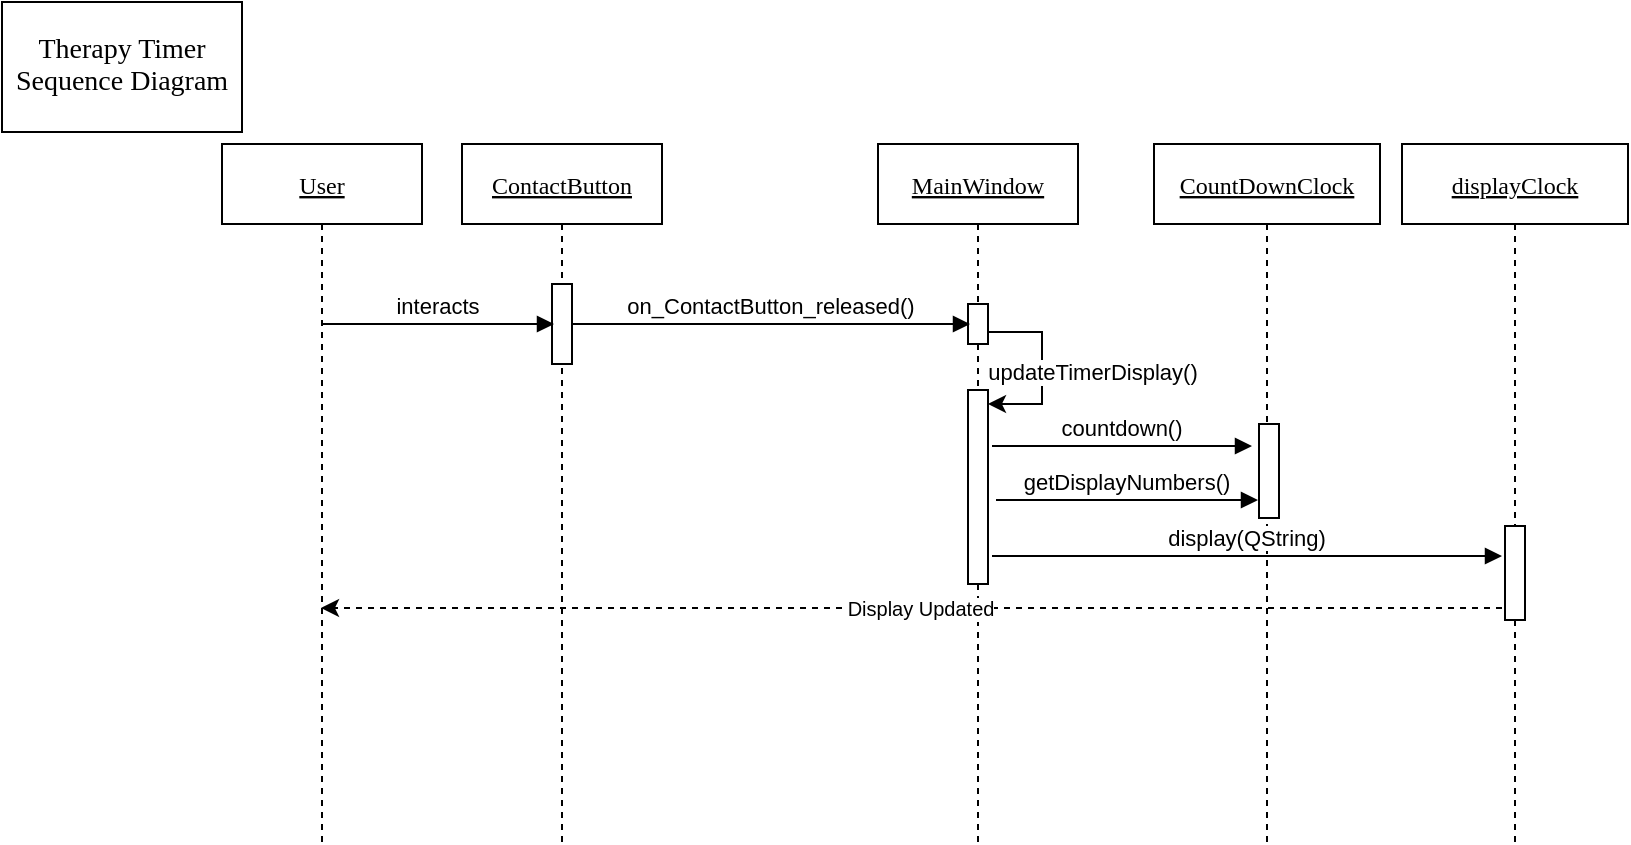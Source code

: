 <mxfile version="15.9.4" type="device"><diagram id="kgpKYQtTHZ0yAKxKKP6v" name="Page-1"><mxGraphModel dx="1422" dy="780" grid="1" gridSize="10" guides="1" tooltips="1" connect="1" arrows="1" fold="1" page="1" pageScale="1" pageWidth="850" pageHeight="600" math="0" shadow="0"><root><mxCell id="0"/><mxCell id="1" parent="0"/><mxCell id="trKtoHX_97DNH4zdL8Hl-4" value="User" style="shape=umlLifeline;perimeter=lifelinePerimeter;container=1;collapsible=0;recursiveResize=0;rounded=0;shadow=0;strokeWidth=1;fontStyle=4;fontFamily=Verdana;" parent="1" vertex="1"><mxGeometry x="120" y="91" width="100" height="349" as="geometry"/></mxCell><mxCell id="trKtoHX_97DNH4zdL8Hl-5" value="ContactButton" style="shape=umlLifeline;perimeter=lifelinePerimeter;container=1;collapsible=0;recursiveResize=0;rounded=0;shadow=0;strokeWidth=1;fontStyle=4;fontFamily=Verdana;" parent="1" vertex="1"><mxGeometry x="240" y="91" width="100" height="349" as="geometry"/></mxCell><mxCell id="trKtoHX_97DNH4zdL8Hl-6" value="" style="points=[];perimeter=orthogonalPerimeter;rounded=0;shadow=0;strokeWidth=1;fillColor=#FFFFFF;" parent="trKtoHX_97DNH4zdL8Hl-5" vertex="1"><mxGeometry x="45" y="70" width="10" height="40" as="geometry"/></mxCell><mxCell id="trKtoHX_97DNH4zdL8Hl-8" value="interacts" style="verticalAlign=bottom;endArrow=block;shadow=0;strokeWidth=1;entryX=0.1;entryY=0.5;entryDx=0;entryDy=0;entryPerimeter=0;" parent="1" target="trKtoHX_97DNH4zdL8Hl-6" edge="1"><mxGeometry relative="1" as="geometry"><mxPoint x="170" y="181" as="sourcePoint"/><mxPoint x="336" y="171" as="targetPoint"/></mxGeometry></mxCell><mxCell id="trKtoHX_97DNH4zdL8Hl-9" value="MainWindow" style="shape=umlLifeline;perimeter=lifelinePerimeter;container=1;collapsible=0;recursiveResize=0;rounded=0;shadow=0;strokeWidth=1;fontStyle=4;fontFamily=Verdana;" parent="1" vertex="1"><mxGeometry x="448" y="91" width="100" height="349" as="geometry"/></mxCell><mxCell id="trKtoHX_97DNH4zdL8Hl-10" value="" style="points=[];perimeter=orthogonalPerimeter;rounded=0;shadow=0;strokeWidth=1;fillColor=default;" parent="trKtoHX_97DNH4zdL8Hl-9" vertex="1"><mxGeometry x="45" y="80" width="10" height="20" as="geometry"/></mxCell><mxCell id="trKtoHX_97DNH4zdL8Hl-42" value="" style="points=[];perimeter=orthogonalPerimeter;rounded=0;shadow=0;strokeWidth=1;fillColor=default;" parent="trKtoHX_97DNH4zdL8Hl-9" vertex="1"><mxGeometry x="45" y="123" width="10" height="97" as="geometry"/></mxCell><mxCell id="trKtoHX_97DNH4zdL8Hl-41" value="updateTimerDisplay()" style="edgeStyle=orthogonalEdgeStyle;rounded=0;orthogonalLoop=1;jettySize=auto;html=1;exitX=1;exitY=0.6;exitDx=0;exitDy=0;exitPerimeter=0;" parent="trKtoHX_97DNH4zdL8Hl-9" source="trKtoHX_97DNH4zdL8Hl-10" edge="1"><mxGeometry x="0.056" y="25" relative="1" as="geometry"><mxPoint x="62.33" y="93.776" as="sourcePoint"/><mxPoint x="55" y="130" as="targetPoint"/><Array as="points"><mxPoint x="55" y="94"/><mxPoint x="82" y="94"/><mxPoint x="82" y="130"/></Array><mxPoint as="offset"/></mxGeometry></mxCell><mxCell id="trKtoHX_97DNH4zdL8Hl-20" value="CountDownClock" style="shape=umlLifeline;perimeter=lifelinePerimeter;container=1;collapsible=0;recursiveResize=0;rounded=0;shadow=0;strokeWidth=1;fontStyle=4;fontFamily=Verdana;" parent="1" vertex="1"><mxGeometry x="586" y="91" width="113" height="349" as="geometry"/></mxCell><mxCell id="trKtoHX_97DNH4zdL8Hl-23" value="" style="points=[];perimeter=orthogonalPerimeter;rounded=0;shadow=0;strokeWidth=1;fillColor=default;" parent="trKtoHX_97DNH4zdL8Hl-20" vertex="1"><mxGeometry x="52.5" y="140" width="10" height="47" as="geometry"/></mxCell><mxCell id="trKtoHX_97DNH4zdL8Hl-44" value="countdown()" style="verticalAlign=bottom;endArrow=block;shadow=0;strokeWidth=1;exitX=1.2;exitY=0.289;exitDx=0;exitDy=0;exitPerimeter=0;entryX=-0.35;entryY=0.234;entryDx=0;entryDy=0;entryPerimeter=0;" parent="1" source="trKtoHX_97DNH4zdL8Hl-42" target="trKtoHX_97DNH4zdL8Hl-23" edge="1"><mxGeometry relative="1" as="geometry"><mxPoint x="510" y="235" as="sourcePoint"/><mxPoint x="630" y="242" as="targetPoint"/></mxGeometry></mxCell><mxCell id="trKtoHX_97DNH4zdL8Hl-45" value="on_ContactButton_released()" style="verticalAlign=bottom;endArrow=block;shadow=0;strokeWidth=1;entryX=0.1;entryY=0.5;entryDx=0;entryDy=0;entryPerimeter=0;exitX=1;exitY=0.5;exitDx=0;exitDy=0;exitPerimeter=0;" parent="1" source="trKtoHX_97DNH4zdL8Hl-6" target="trKtoHX_97DNH4zdL8Hl-10" edge="1"><mxGeometry relative="1" as="geometry"><mxPoint x="330" y="171.0" as="sourcePoint"/><mxPoint x="445" y="171" as="targetPoint"/></mxGeometry></mxCell><mxCell id="trKtoHX_97DNH4zdL8Hl-46" value="getDisplayNumbers()" style="verticalAlign=bottom;endArrow=block;shadow=0;strokeWidth=1;exitX=1.4;exitY=0.567;exitDx=0;exitDy=0;exitPerimeter=0;" parent="1" source="trKtoHX_97DNH4zdL8Hl-42" edge="1"><mxGeometry relative="1" as="geometry"><mxPoint x="510" y="271" as="sourcePoint"/><mxPoint x="638" y="269" as="targetPoint"/></mxGeometry></mxCell><mxCell id="trKtoHX_97DNH4zdL8Hl-51" value="displayClock" style="shape=umlLifeline;perimeter=lifelinePerimeter;container=1;collapsible=0;recursiveResize=0;rounded=0;shadow=0;strokeWidth=1;fontStyle=4;fontFamily=Verdana;" parent="1" vertex="1"><mxGeometry x="710" y="91" width="113" height="349" as="geometry"/></mxCell><mxCell id="trKtoHX_97DNH4zdL8Hl-52" value="" style="points=[];perimeter=orthogonalPerimeter;rounded=0;shadow=0;strokeWidth=1;fillColor=default;" parent="trKtoHX_97DNH4zdL8Hl-51" vertex="1"><mxGeometry x="51.5" y="191" width="10" height="47" as="geometry"/></mxCell><mxCell id="trKtoHX_97DNH4zdL8Hl-53" value="display(QString)" style="verticalAlign=bottom;endArrow=block;shadow=0;strokeWidth=1;exitX=1.2;exitY=0.856;exitDx=0;exitDy=0;exitPerimeter=0;" parent="1" source="trKtoHX_97DNH4zdL8Hl-42" edge="1"><mxGeometry relative="1" as="geometry"><mxPoint x="517" y="278.999" as="sourcePoint"/><mxPoint x="760" y="297" as="targetPoint"/></mxGeometry></mxCell><mxCell id="gAxzukz0NFs4cmOrBXzE-1" value="&lt;br&gt;&lt;div style=&quot;text-align: center&quot;&gt;&lt;span style=&quot;font-size: 14px&quot;&gt;Therapy Timer Sequence Diagram&lt;/span&gt;&lt;/div&gt;&lt;div style=&quot;text-align: center&quot;&gt;&lt;span style=&quot;font-size: 14px&quot;&gt;&lt;br&gt;&lt;/span&gt;&lt;/div&gt;" style="rounded=0;whiteSpace=wrap;html=1;fontFamily=Verdana;fillColor=default;" vertex="1" parent="1"><mxGeometry x="10" y="20" width="120" height="65" as="geometry"/></mxCell><mxCell id="gAxzukz0NFs4cmOrBXzE-3" value="Display Updated" style="edgeStyle=orthogonalEdgeStyle;rounded=0;orthogonalLoop=1;jettySize=auto;html=1;fontSize=10;dashed=1;" edge="1" parent="1"><mxGeometry x="-0.013" relative="1" as="geometry"><mxPoint x="760" y="323" as="sourcePoint"/><mxPoint x="169.5" y="323" as="targetPoint"/><Array as="points"><mxPoint x="350" y="323"/><mxPoint x="350" y="323"/></Array><mxPoint as="offset"/></mxGeometry></mxCell></root></mxGraphModel></diagram></mxfile>